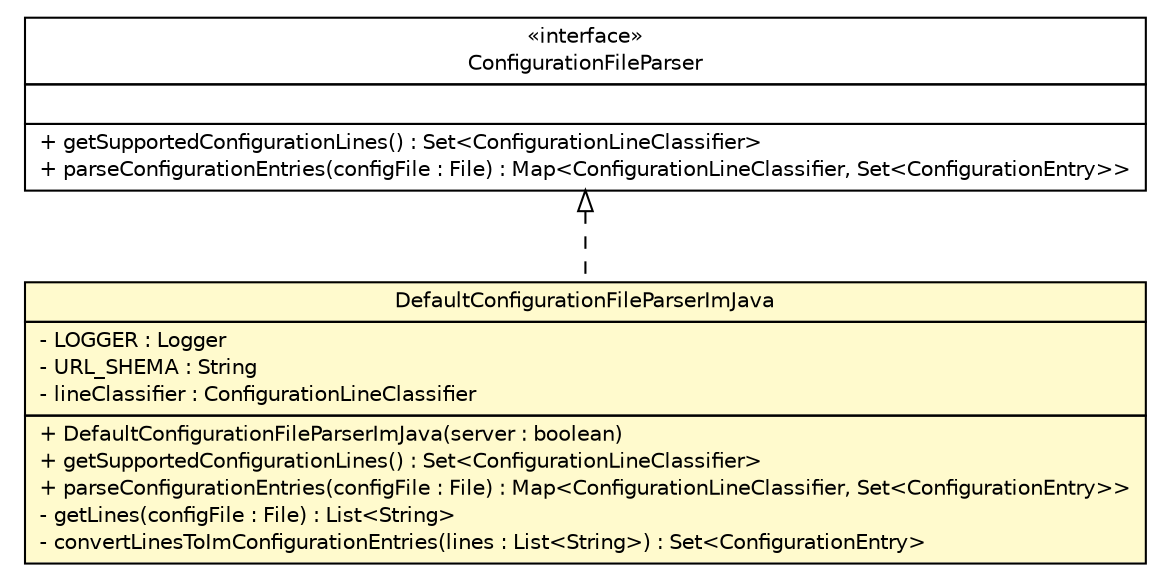 #!/usr/local/bin/dot
#
# Class diagram 
# Generated by UMLGraph version R5_6 (http://www.umlgraph.org/)
#

digraph G {
	edge [fontname="Helvetica",fontsize=10,labelfontname="Helvetica",labelfontsize=10];
	node [fontname="Helvetica",fontsize=10,shape=plaintext];
	nodesep=0.25;
	ranksep=0.5;
	// de.hsbremen.tc.tnc.tnccs.im.loader.ConfigurationFileParser
	c11087 [label=<<table title="de.hsbremen.tc.tnc.tnccs.im.loader.ConfigurationFileParser" border="0" cellborder="1" cellspacing="0" cellpadding="2" port="p" href="../ConfigurationFileParser.html">
		<tr><td><table border="0" cellspacing="0" cellpadding="1">
<tr><td align="center" balign="center"> &#171;interface&#187; </td></tr>
<tr><td align="center" balign="center"> ConfigurationFileParser </td></tr>
		</table></td></tr>
		<tr><td><table border="0" cellspacing="0" cellpadding="1">
<tr><td align="left" balign="left">  </td></tr>
		</table></td></tr>
		<tr><td><table border="0" cellspacing="0" cellpadding="1">
<tr><td align="left" balign="left"> + getSupportedConfigurationLines() : Set&lt;ConfigurationLineClassifier&gt; </td></tr>
<tr><td align="left" balign="left"> + parseConfigurationEntries(configFile : File) : Map&lt;ConfigurationLineClassifier, Set&lt;ConfigurationEntry&gt;&gt; </td></tr>
		</table></td></tr>
		</table>>, URL="../ConfigurationFileParser.html", fontname="Helvetica", fontcolor="black", fontsize=10.0];
	// de.hsbremen.tc.tnc.tnccs.im.loader.simple.DefaultConfigurationFileParserImJava
	c11092 [label=<<table title="de.hsbremen.tc.tnc.tnccs.im.loader.simple.DefaultConfigurationFileParserImJava" border="0" cellborder="1" cellspacing="0" cellpadding="2" port="p" bgcolor="lemonChiffon" href="./DefaultConfigurationFileParserImJava.html">
		<tr><td><table border="0" cellspacing="0" cellpadding="1">
<tr><td align="center" balign="center"> DefaultConfigurationFileParserImJava </td></tr>
		</table></td></tr>
		<tr><td><table border="0" cellspacing="0" cellpadding="1">
<tr><td align="left" balign="left"> - LOGGER : Logger </td></tr>
<tr><td align="left" balign="left"> - URL_SHEMA : String </td></tr>
<tr><td align="left" balign="left"> - lineClassifier : ConfigurationLineClassifier </td></tr>
		</table></td></tr>
		<tr><td><table border="0" cellspacing="0" cellpadding="1">
<tr><td align="left" balign="left"> + DefaultConfigurationFileParserImJava(server : boolean) </td></tr>
<tr><td align="left" balign="left"> + getSupportedConfigurationLines() : Set&lt;ConfigurationLineClassifier&gt; </td></tr>
<tr><td align="left" balign="left"> + parseConfigurationEntries(configFile : File) : Map&lt;ConfigurationLineClassifier, Set&lt;ConfigurationEntry&gt;&gt; </td></tr>
<tr><td align="left" balign="left"> - getLines(configFile : File) : List&lt;String&gt; </td></tr>
<tr><td align="left" balign="left"> - convertLinesToImConfigurationEntries(lines : List&lt;String&gt;) : Set&lt;ConfigurationEntry&gt; </td></tr>
		</table></td></tr>
		</table>>, URL="./DefaultConfigurationFileParserImJava.html", fontname="Helvetica", fontcolor="black", fontsize=10.0];
	//de.hsbremen.tc.tnc.tnccs.im.loader.simple.DefaultConfigurationFileParserImJava implements de.hsbremen.tc.tnc.tnccs.im.loader.ConfigurationFileParser
	c11087:p -> c11092:p [dir=back,arrowtail=empty,style=dashed];
}

